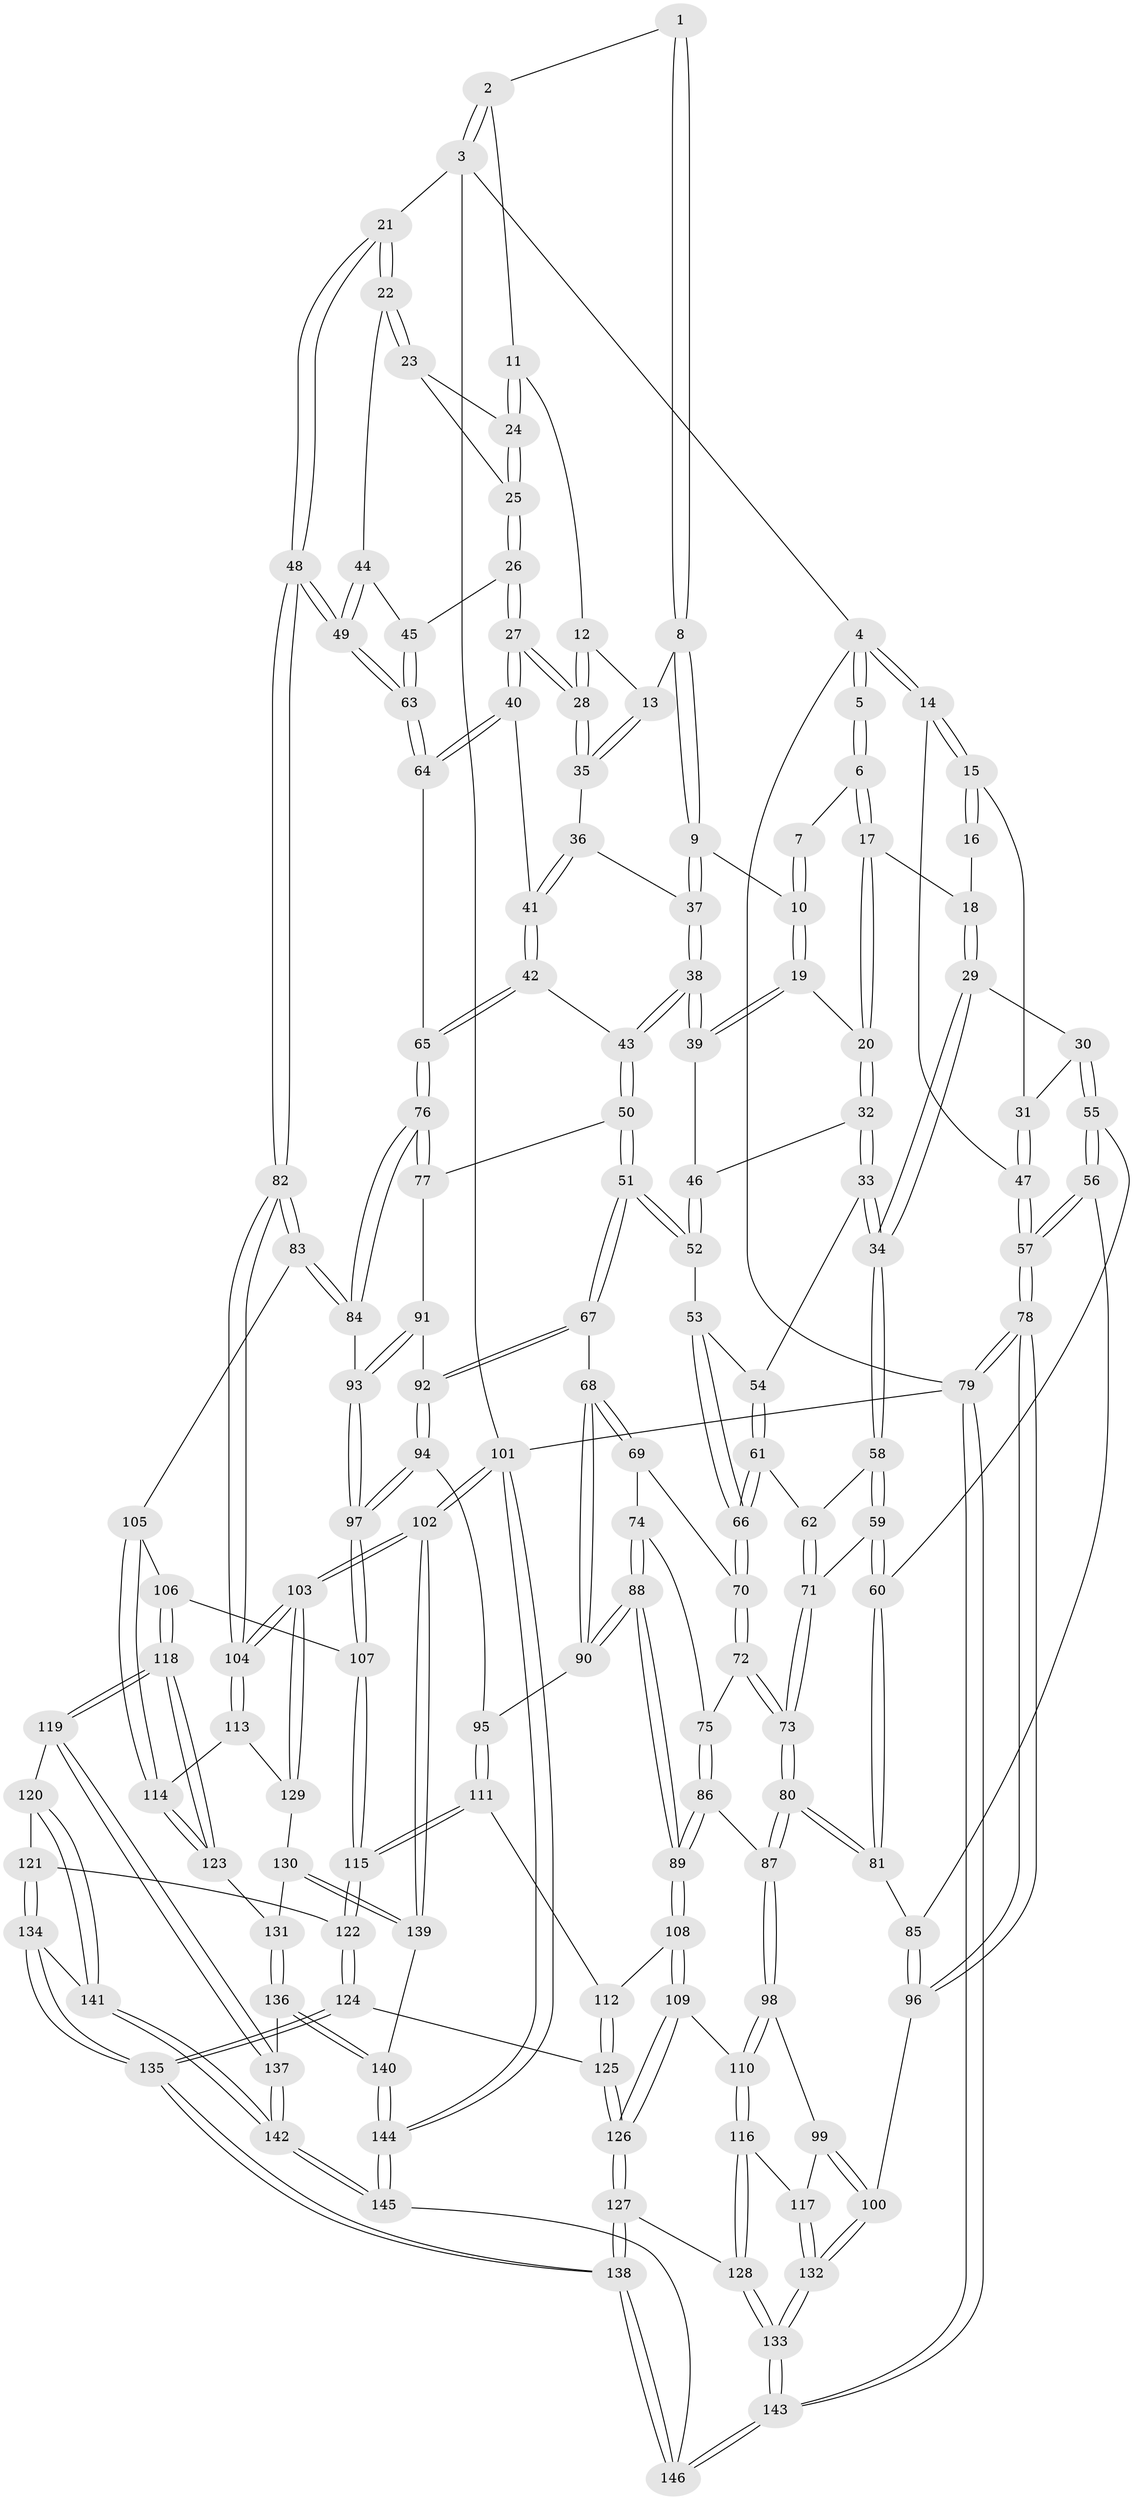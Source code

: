 // Generated by graph-tools (version 1.1) at 2025/27/03/09/25 03:27:12]
// undirected, 146 vertices, 362 edges
graph export_dot {
graph [start="1"]
  node [color=gray90,style=filled];
  1 [pos="+0.8118713767126358+0"];
  2 [pos="+0.9407010779223879+0"];
  3 [pos="+1+0"];
  4 [pos="+0+0"];
  5 [pos="+0.17443159863518062+0"];
  6 [pos="+0.3586603098917648+0"];
  7 [pos="+0.46434849422196367+0"];
  8 [pos="+0.7251829183375684+0.002255432241692614"];
  9 [pos="+0.6491186345166059+0.08559603277949036"];
  10 [pos="+0.6137244028909656+0.07427406902986905"];
  11 [pos="+0.8863652438306147+0.0089219941262257"];
  12 [pos="+0.8861368580101441+0.009364317991077542"];
  13 [pos="+0.7744040189330897+0.0909188177685506"];
  14 [pos="+0+0.027783732635695883"];
  15 [pos="+0.05802084570882243+0.08102653404349901"];
  16 [pos="+0.09818673525594347+0.0356051472938756"];
  17 [pos="+0.3546737797830518+0"];
  18 [pos="+0.1791484828582653+0.06026711859587603"];
  19 [pos="+0.5016818761904804+0.11449808278077775"];
  20 [pos="+0.36007266578499253+0"];
  21 [pos="+1+0.05995657888657573"];
  22 [pos="+1+0.12925814802766586"];
  23 [pos="+0.9582335851031303+0.1255532324920479"];
  24 [pos="+0.9052050813229104+0.05412595754499957"];
  25 [pos="+0.9067071295656504+0.1478159244571639"];
  26 [pos="+0.8442561776686186+0.19935990934185582"];
  27 [pos="+0.832896755163196+0.19850881898842737"];
  28 [pos="+0.824610094389317+0.1603710610741651"];
  29 [pos="+0.15351970210854027+0.1768639079061667"];
  30 [pos="+0.15161995028897687+0.17742466709144772"];
  31 [pos="+0.13820660849851965+0.1648449629927286"];
  32 [pos="+0.3080728946769938+0.16097644423373217"];
  33 [pos="+0.29164054818280943+0.17913809837106845"];
  34 [pos="+0.26137250324347566+0.1937542474809667"];
  35 [pos="+0.7804933673028372+0.10991613088274743"];
  36 [pos="+0.6864267447995146+0.1281118205292645"];
  37 [pos="+0.657427599057496+0.11587513495377168"];
  38 [pos="+0.6109103004660541+0.24119529839924245"];
  39 [pos="+0.4990351179912852+0.15244864725447518"];
  40 [pos="+0.8022395204328717+0.2250102168686227"];
  41 [pos="+0.7896609310133338+0.23087103080590624"];
  42 [pos="+0.7303408313185725+0.2830843518744433"];
  43 [pos="+0.6372524098800755+0.3265653944356061"];
  44 [pos="+0.9324905135287332+0.21469371805591608"];
  45 [pos="+0.8513605594535869+0.20302126953225877"];
  46 [pos="+0.44605469700874467+0.19504008821573765"];
  47 [pos="+0+0.12459284403030417"];
  48 [pos="+1+0.43430776495684786"];
  49 [pos="+1+0.4012244685991735"];
  50 [pos="+0.6194299570167343+0.36376725537154114"];
  51 [pos="+0.6158992883176284+0.3660626173411518"];
  52 [pos="+0.44652555445257386+0.23916814405608772"];
  53 [pos="+0.40395539107519085+0.2980054353415138"];
  54 [pos="+0.3097158873648904+0.20481783903465764"];
  55 [pos="+0.02978560750825294+0.3298438968856502"];
  56 [pos="+0+0.34561961417625314"];
  57 [pos="+0+0.34478167462213055"];
  58 [pos="+0.2603775423835444+0.2063766066297824"];
  59 [pos="+0.18589462542861923+0.3653466055941925"];
  60 [pos="+0.04761025789117422+0.33845831808455334"];
  61 [pos="+0.34237047072580445+0.3241279440523781"];
  62 [pos="+0.29002424490461+0.3284478587223714"];
  63 [pos="+0.9781825981267783+0.38513216526656496"];
  64 [pos="+0.8987625368403498+0.3945577769051542"];
  65 [pos="+0.8702195760723108+0.4075568662308862"];
  66 [pos="+0.39894307398686746+0.3406374739621096"];
  67 [pos="+0.6142120871175059+0.3677575507486407"];
  68 [pos="+0.6051776361591977+0.3742414771937174"];
  69 [pos="+0.4274142746064762+0.38081452461149645"];
  70 [pos="+0.4119208086169733+0.3682136856708144"];
  71 [pos="+0.23841938158198464+0.39905779258275187"];
  72 [pos="+0.28471246247953336+0.41844746331120514"];
  73 [pos="+0.2457514970338823+0.4133485888412726"];
  74 [pos="+0.4105965536704511+0.44824864506189666"];
  75 [pos="+0.33808039760557007+0.4659091383749993"];
  76 [pos="+0.8164016315578247+0.46024198725338794"];
  77 [pos="+0.6861342211657006+0.4105519681815343"];
  78 [pos="+0+0.7557482094629658"];
  79 [pos="+0+1"];
  80 [pos="+0.21046276818795082+0.5558940610913373"];
  81 [pos="+0.16165709087855384+0.5278195335258752"];
  82 [pos="+1+0.537105657053166"];
  83 [pos="+0.931865206403731+0.6140722399512921"];
  84 [pos="+0.8244591207416987+0.5543134023856164"];
  85 [pos="+0.07966656749145683+0.5264664046668496"];
  86 [pos="+0.3260900026278234+0.5928096372588249"];
  87 [pos="+0.22173134506837666+0.5854065561841422"];
  88 [pos="+0.4534198540318647+0.6230764149840153"];
  89 [pos="+0.44273172678353495+0.6332385967197279"];
  90 [pos="+0.5088327604619947+0.5984033473632986"];
  91 [pos="+0.7117639894195749+0.5094307078811646"];
  92 [pos="+0.6710957882089756+0.562206662103987"];
  93 [pos="+0.7833196337127173+0.5746815735033479"];
  94 [pos="+0.6689199277380493+0.6370069513903394"];
  95 [pos="+0.639327729919783+0.6342966783784625"];
  96 [pos="+0+0.7460751978824853"];
  97 [pos="+0.6961939581540596+0.6500166275059289"];
  98 [pos="+0.17208927733482607+0.6612251026635837"];
  99 [pos="+0.14598323961376952+0.6829693175558252"];
  100 [pos="+0.005733421987258485+0.7504185774939367"];
  101 [pos="+1+1"];
  102 [pos="+1+0.9730622275726839"];
  103 [pos="+1+0.7449986563884379"];
  104 [pos="+1+0.6722203710634125"];
  105 [pos="+0.9219723403860862+0.6330844634596035"];
  106 [pos="+0.7460536619271522+0.7224206041147829"];
  107 [pos="+0.7101663866671807+0.6844552103598707"];
  108 [pos="+0.4397677299799869+0.6777482578399854"];
  109 [pos="+0.42502336013627656+0.7049078629144457"];
  110 [pos="+0.3237490671732831+0.7649596584560734"];
  111 [pos="+0.5817910921885466+0.7661233076423014"];
  112 [pos="+0.5309016424471424+0.7553528118821127"];
  113 [pos="+0.9232596640396368+0.7881538959077904"];
  114 [pos="+0.8944064231989092+0.7770541514049685"];
  115 [pos="+0.6165973544552465+0.7893276833381169"];
  116 [pos="+0.3049971997503774+0.7984318151444632"];
  117 [pos="+0.262070563993182+0.8226942420512775"];
  118 [pos="+0.7836437809796798+0.8086532192902682"];
  119 [pos="+0.7789357629968194+0.8197975493558131"];
  120 [pos="+0.7346750932562984+0.8456576489568498"];
  121 [pos="+0.6778995788321328+0.836211802857146"];
  122 [pos="+0.6222324999240457+0.8121566484721517"];
  123 [pos="+0.8781568340009003+0.7860371166069665"];
  124 [pos="+0.5875701924227962+0.8552950332821744"];
  125 [pos="+0.5340935841122278+0.8349196903238996"];
  126 [pos="+0.4408690578791392+0.8933657909859123"];
  127 [pos="+0.43878405892061473+0.9008400631431628"];
  128 [pos="+0.39777827360574836+0.9268993745015984"];
  129 [pos="+0.9492747567245002+0.8211277101380832"];
  130 [pos="+0.9756790856115117+0.8732375440426354"];
  131 [pos="+0.9024572130533655+0.8720398976623683"];
  132 [pos="+0.1973729748216786+0.9300372639862521"];
  133 [pos="+0.25412069607918664+1"];
  134 [pos="+0.6043849386336597+0.9307408668085222"];
  135 [pos="+0.5907107471951382+0.9321261612185663"];
  136 [pos="+0.8810346029335372+0.9282730076409376"];
  137 [pos="+0.8306743771070589+0.9243916782748293"];
  138 [pos="+0.5602776859188112+0.9614708931862017"];
  139 [pos="+0.9812839209913061+0.8795354566201867"];
  140 [pos="+0.913543416613641+0.9453173924032847"];
  141 [pos="+0.6937982889532421+0.9381604195065498"];
  142 [pos="+0.7588302117172998+1"];
  143 [pos="+0.2296321383781572+1"];
  144 [pos="+1+1"];
  145 [pos="+0.7586028886089011+1"];
  146 [pos="+0.581454703636475+1"];
  1 -- 2;
  1 -- 8;
  1 -- 8;
  2 -- 3;
  2 -- 3;
  2 -- 11;
  3 -- 4;
  3 -- 21;
  3 -- 101;
  4 -- 5;
  4 -- 5;
  4 -- 14;
  4 -- 14;
  4 -- 79;
  5 -- 6;
  5 -- 6;
  6 -- 7;
  6 -- 17;
  6 -- 17;
  7 -- 10;
  7 -- 10;
  8 -- 9;
  8 -- 9;
  8 -- 13;
  9 -- 10;
  9 -- 37;
  9 -- 37;
  10 -- 19;
  10 -- 19;
  11 -- 12;
  11 -- 24;
  11 -- 24;
  12 -- 13;
  12 -- 28;
  12 -- 28;
  13 -- 35;
  13 -- 35;
  14 -- 15;
  14 -- 15;
  14 -- 47;
  15 -- 16;
  15 -- 16;
  15 -- 31;
  16 -- 18;
  17 -- 18;
  17 -- 20;
  17 -- 20;
  18 -- 29;
  18 -- 29;
  19 -- 20;
  19 -- 39;
  19 -- 39;
  20 -- 32;
  20 -- 32;
  21 -- 22;
  21 -- 22;
  21 -- 48;
  21 -- 48;
  22 -- 23;
  22 -- 23;
  22 -- 44;
  23 -- 24;
  23 -- 25;
  24 -- 25;
  24 -- 25;
  25 -- 26;
  25 -- 26;
  26 -- 27;
  26 -- 27;
  26 -- 45;
  27 -- 28;
  27 -- 28;
  27 -- 40;
  27 -- 40;
  28 -- 35;
  28 -- 35;
  29 -- 30;
  29 -- 34;
  29 -- 34;
  30 -- 31;
  30 -- 55;
  30 -- 55;
  31 -- 47;
  31 -- 47;
  32 -- 33;
  32 -- 33;
  32 -- 46;
  33 -- 34;
  33 -- 34;
  33 -- 54;
  34 -- 58;
  34 -- 58;
  35 -- 36;
  36 -- 37;
  36 -- 41;
  36 -- 41;
  37 -- 38;
  37 -- 38;
  38 -- 39;
  38 -- 39;
  38 -- 43;
  38 -- 43;
  39 -- 46;
  40 -- 41;
  40 -- 64;
  40 -- 64;
  41 -- 42;
  41 -- 42;
  42 -- 43;
  42 -- 65;
  42 -- 65;
  43 -- 50;
  43 -- 50;
  44 -- 45;
  44 -- 49;
  44 -- 49;
  45 -- 63;
  45 -- 63;
  46 -- 52;
  46 -- 52;
  47 -- 57;
  47 -- 57;
  48 -- 49;
  48 -- 49;
  48 -- 82;
  48 -- 82;
  49 -- 63;
  49 -- 63;
  50 -- 51;
  50 -- 51;
  50 -- 77;
  51 -- 52;
  51 -- 52;
  51 -- 67;
  51 -- 67;
  52 -- 53;
  53 -- 54;
  53 -- 66;
  53 -- 66;
  54 -- 61;
  54 -- 61;
  55 -- 56;
  55 -- 56;
  55 -- 60;
  56 -- 57;
  56 -- 57;
  56 -- 85;
  57 -- 78;
  57 -- 78;
  58 -- 59;
  58 -- 59;
  58 -- 62;
  59 -- 60;
  59 -- 60;
  59 -- 71;
  60 -- 81;
  60 -- 81;
  61 -- 62;
  61 -- 66;
  61 -- 66;
  62 -- 71;
  62 -- 71;
  63 -- 64;
  63 -- 64;
  64 -- 65;
  65 -- 76;
  65 -- 76;
  66 -- 70;
  66 -- 70;
  67 -- 68;
  67 -- 92;
  67 -- 92;
  68 -- 69;
  68 -- 69;
  68 -- 90;
  68 -- 90;
  69 -- 70;
  69 -- 74;
  70 -- 72;
  70 -- 72;
  71 -- 73;
  71 -- 73;
  72 -- 73;
  72 -- 73;
  72 -- 75;
  73 -- 80;
  73 -- 80;
  74 -- 75;
  74 -- 88;
  74 -- 88;
  75 -- 86;
  75 -- 86;
  76 -- 77;
  76 -- 77;
  76 -- 84;
  76 -- 84;
  77 -- 91;
  78 -- 79;
  78 -- 79;
  78 -- 96;
  78 -- 96;
  79 -- 143;
  79 -- 143;
  79 -- 101;
  80 -- 81;
  80 -- 81;
  80 -- 87;
  80 -- 87;
  81 -- 85;
  82 -- 83;
  82 -- 83;
  82 -- 104;
  82 -- 104;
  83 -- 84;
  83 -- 84;
  83 -- 105;
  84 -- 93;
  85 -- 96;
  85 -- 96;
  86 -- 87;
  86 -- 89;
  86 -- 89;
  87 -- 98;
  87 -- 98;
  88 -- 89;
  88 -- 89;
  88 -- 90;
  88 -- 90;
  89 -- 108;
  89 -- 108;
  90 -- 95;
  91 -- 92;
  91 -- 93;
  91 -- 93;
  92 -- 94;
  92 -- 94;
  93 -- 97;
  93 -- 97;
  94 -- 95;
  94 -- 97;
  94 -- 97;
  95 -- 111;
  95 -- 111;
  96 -- 100;
  97 -- 107;
  97 -- 107;
  98 -- 99;
  98 -- 110;
  98 -- 110;
  99 -- 100;
  99 -- 100;
  99 -- 117;
  100 -- 132;
  100 -- 132;
  101 -- 102;
  101 -- 102;
  101 -- 144;
  101 -- 144;
  102 -- 103;
  102 -- 103;
  102 -- 139;
  102 -- 139;
  103 -- 104;
  103 -- 104;
  103 -- 129;
  103 -- 129;
  104 -- 113;
  104 -- 113;
  105 -- 106;
  105 -- 114;
  105 -- 114;
  106 -- 107;
  106 -- 118;
  106 -- 118;
  107 -- 115;
  107 -- 115;
  108 -- 109;
  108 -- 109;
  108 -- 112;
  109 -- 110;
  109 -- 126;
  109 -- 126;
  110 -- 116;
  110 -- 116;
  111 -- 112;
  111 -- 115;
  111 -- 115;
  112 -- 125;
  112 -- 125;
  113 -- 114;
  113 -- 129;
  114 -- 123;
  114 -- 123;
  115 -- 122;
  115 -- 122;
  116 -- 117;
  116 -- 128;
  116 -- 128;
  117 -- 132;
  117 -- 132;
  118 -- 119;
  118 -- 119;
  118 -- 123;
  118 -- 123;
  119 -- 120;
  119 -- 137;
  119 -- 137;
  120 -- 121;
  120 -- 141;
  120 -- 141;
  121 -- 122;
  121 -- 134;
  121 -- 134;
  122 -- 124;
  122 -- 124;
  123 -- 131;
  124 -- 125;
  124 -- 135;
  124 -- 135;
  125 -- 126;
  125 -- 126;
  126 -- 127;
  126 -- 127;
  127 -- 128;
  127 -- 138;
  127 -- 138;
  128 -- 133;
  128 -- 133;
  129 -- 130;
  130 -- 131;
  130 -- 139;
  130 -- 139;
  131 -- 136;
  131 -- 136;
  132 -- 133;
  132 -- 133;
  133 -- 143;
  133 -- 143;
  134 -- 135;
  134 -- 135;
  134 -- 141;
  135 -- 138;
  135 -- 138;
  136 -- 137;
  136 -- 140;
  136 -- 140;
  137 -- 142;
  137 -- 142;
  138 -- 146;
  138 -- 146;
  139 -- 140;
  140 -- 144;
  140 -- 144;
  141 -- 142;
  141 -- 142;
  142 -- 145;
  142 -- 145;
  143 -- 146;
  143 -- 146;
  144 -- 145;
  144 -- 145;
  145 -- 146;
}

